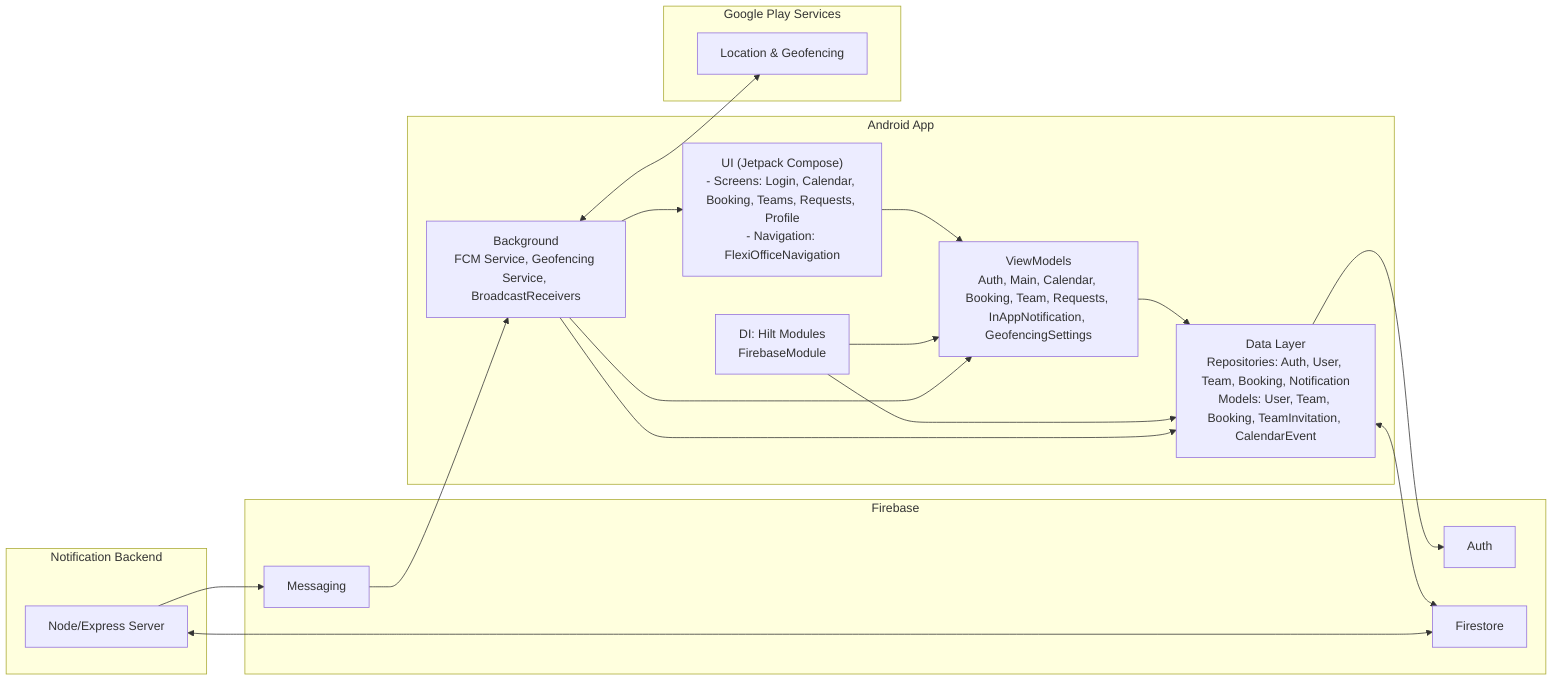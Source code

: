 %% Container & Component Diagram
flowchart LR
  subgraph App[Android App]
    direction TB
    UI["UI (Jetpack Compose)<br>- Screens: Login, Calendar, Booking, Teams, Requests, Profile<br>- Navigation: FlexiOfficeNavigation"]
    VM["ViewModels<br>Auth, Main, Calendar, Booking, Team, Requests, InAppNotification, GeofencingSettings"]
    DI["DI: Hilt Modules<br>FirebaseModule"]
    DATA["Data Layer<br>Repositories: Auth, User, Team, Booking, Notification<br>Models: User, Team, Booking, TeamInvitation, CalendarEvent"]
    BG["Background<br>FCM Service, Geofencing Service, BroadcastReceivers"]
  end

  subgraph Firebase[Firebase]
    Auth[Auth]
    Firestore[Firestore]
    FCM[Messaging]
  end

  subgraph Google[Google Play Services]
    Location[Location & Geofencing]
  end

  subgraph Backend[Notification Backend]
    Node[Node/Express Server]
  end

  UI --> VM
  VM --> DATA
  DI --> VM
  DI --> DATA
  DATA <--> Firestore
  DATA --> Auth
  BG --> DATA
  BG --> VM
  BG --> UI
  BG <--> Location
  Node <--> Firestore
  Node --> FCM
  FCM --> BG